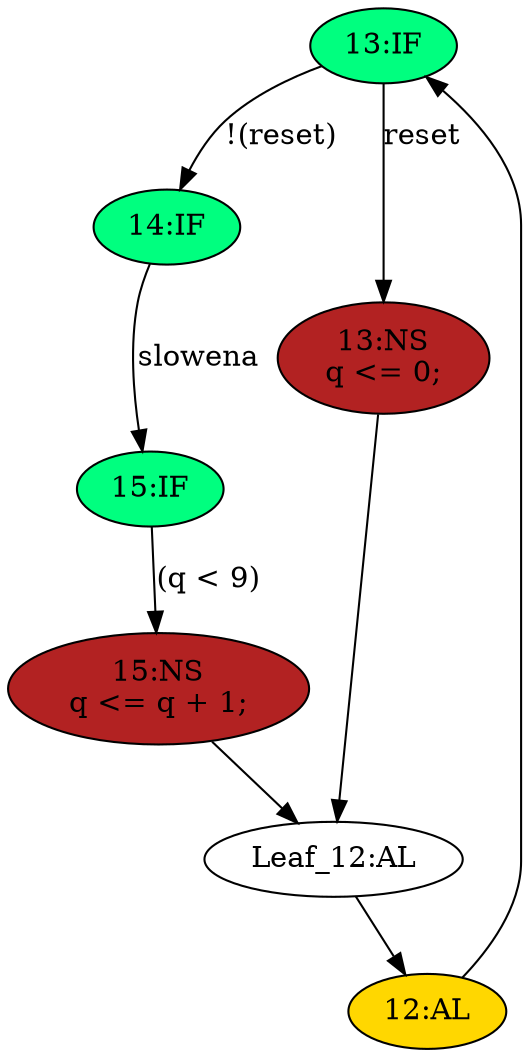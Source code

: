strict digraph "compose( ,  )" {
	node [label="\N"];
	"13:IF"	[ast="<pyverilog.vparser.ast.IfStatement object at 0x7f6c23f37090>",
		fillcolor=springgreen,
		label="13:IF",
		statements="[]",
		style=filled,
		typ=IfStatement];
	"14:IF"	[ast="<pyverilog.vparser.ast.IfStatement object at 0x7f6c23f23d10>",
		fillcolor=springgreen,
		label="14:IF",
		statements="[]",
		style=filled,
		typ=IfStatement];
	"13:IF" -> "14:IF"	[cond="['reset']",
		label="!(reset)",
		lineno=13];
	"13:NS"	[ast="<pyverilog.vparser.ast.NonblockingSubstitution object at 0x7f6c23f37390>",
		fillcolor=firebrick,
		label="13:NS
q <= 0;",
		statements="[<pyverilog.vparser.ast.NonblockingSubstitution object at 0x7f6c23f37390>]",
		style=filled,
		typ=NonblockingSubstitution];
	"13:IF" -> "13:NS"	[cond="['reset']",
		label=reset,
		lineno=13];
	"15:IF"	[ast="<pyverilog.vparser.ast.IfStatement object at 0x7f6c23f23210>",
		fillcolor=springgreen,
		label="15:IF",
		statements="[]",
		style=filled,
		typ=IfStatement];
	"14:IF" -> "15:IF"	[cond="['slowena']",
		label=slowena,
		lineno=14];
	"15:NS"	[ast="<pyverilog.vparser.ast.NonblockingSubstitution object at 0x7f6c23ececd0>",
		fillcolor=firebrick,
		label="15:NS
q <= q + 1;",
		statements="[<pyverilog.vparser.ast.NonblockingSubstitution object at 0x7f6c23ececd0>]",
		style=filled,
		typ=NonblockingSubstitution];
	"15:IF" -> "15:NS"	[cond="['q']",
		label="(q < 9)",
		lineno=15];
	"Leaf_12:AL"	[def_var="['q']",
		label="Leaf_12:AL"];
	"15:NS" -> "Leaf_12:AL"	[cond="[]",
		lineno=None];
	"13:NS" -> "Leaf_12:AL"	[cond="[]",
		lineno=None];
	"12:AL"	[ast="<pyverilog.vparser.ast.Always object at 0x7f6c23fb5390>",
		clk_sens=True,
		fillcolor=gold,
		label="12:AL",
		sens="['clk']",
		statements="[]",
		style=filled,
		typ=Always,
		use_var="['q', 'reset', 'slowena']"];
	"12:AL" -> "13:IF"	[cond="[]",
		lineno=None];
	"Leaf_12:AL" -> "12:AL";
}
